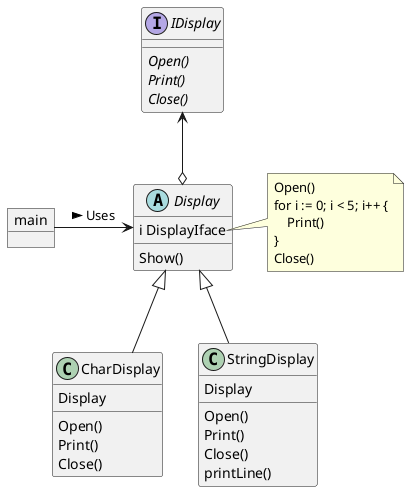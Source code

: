 @startuml
'https://plantuml.com/class-diagram

object main
interface IDisplay {
    {abstract}Open()
	{abstract}Print()
	{abstract}Close()
}
abstract class Display {
    i DisplayIface
    Show()
}
note right of Display::i
    Open()
    for i := 0; i < 5; i++ {
        Print()
    }
    Close()
end note
class CharDisplay {
    Display
    Open()
	Print()
	Close()
}
class StringDisplay {
    Display
    Open()
	Print()
	Close()
    printLine()
}

main -> Display: Uses >
IDisplay <--o Display
Display <|-- CharDisplay
Display <|-- StringDisplay

@enduml